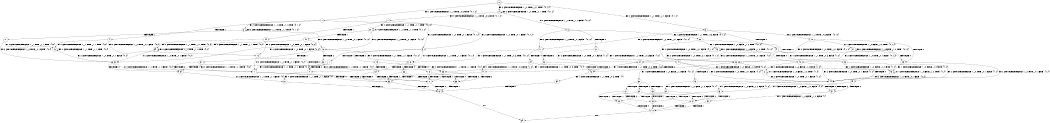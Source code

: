 digraph BCG {
size = "7, 10.5";
center = TRUE;
node [shape = circle];
0 [peripheries = 2];
0 -> 1 [label = "EX !1 !ATOMIC_EXCH_BRANCH (1, +1, TRUE, +0, 3, TRUE) !{0, 1, 2}"];
0 -> 2 [label = "EX !2 !ATOMIC_EXCH_BRANCH (1, +0, TRUE, +0, 1, TRUE) !{0, 1, 2}"];
0 -> 3 [label = "EX !0 !ATOMIC_EXCH_BRANCH (1, +1, TRUE, +1, 1, FALSE) !{0, 1, 2}"];
1 -> 4 [label = "TERMINATE !1"];
1 -> 5 [label = "EX !2 !ATOMIC_EXCH_BRANCH (1, +0, TRUE, +0, 1, FALSE) !{0, 1, 2}"];
1 -> 6 [label = "EX !0 !ATOMIC_EXCH_BRANCH (1, +1, TRUE, +1, 1, TRUE) !{0, 1, 2}"];
2 -> 7 [label = "EX !1 !ATOMIC_EXCH_BRANCH (1, +1, TRUE, +0, 3, TRUE) !{0, 1, 2}"];
2 -> 8 [label = "EX !0 !ATOMIC_EXCH_BRANCH (1, +1, TRUE, +1, 1, FALSE) !{0, 1, 2}"];
2 -> 2 [label = "EX !2 !ATOMIC_EXCH_BRANCH (1, +0, TRUE, +0, 1, TRUE) !{0, 1, 2}"];
3 -> 9 [label = "TERMINATE !0"];
3 -> 10 [label = "EX !1 !ATOMIC_EXCH_BRANCH (1, +1, TRUE, +0, 3, FALSE) !{0, 1, 2}"];
3 -> 11 [label = "EX !2 !ATOMIC_EXCH_BRANCH (1, +0, TRUE, +0, 1, FALSE) !{0, 1, 2}"];
4 -> 12 [label = "EX !2 !ATOMIC_EXCH_BRANCH (1, +0, TRUE, +0, 1, FALSE) !{0, 2}"];
4 -> 13 [label = "EX !0 !ATOMIC_EXCH_BRANCH (1, +1, TRUE, +1, 1, TRUE) !{0, 2}"];
5 -> 14 [label = "TERMINATE !1"];
5 -> 15 [label = "TERMINATE !2"];
5 -> 16 [label = "EX !0 !ATOMIC_EXCH_BRANCH (1, +1, TRUE, +1, 1, FALSE) !{0, 1, 2}"];
6 -> 17 [label = "TERMINATE !1"];
6 -> 18 [label = "EX !2 !ATOMIC_EXCH_BRANCH (1, +0, TRUE, +0, 1, FALSE) !{0, 1, 2}"];
6 -> 6 [label = "EX !0 !ATOMIC_EXCH_BRANCH (1, +1, TRUE, +1, 1, TRUE) !{0, 1, 2}"];
7 -> 19 [label = "TERMINATE !1"];
7 -> 20 [label = "EX !0 !ATOMIC_EXCH_BRANCH (1, +1, TRUE, +1, 1, TRUE) !{0, 1, 2}"];
7 -> 5 [label = "EX !2 !ATOMIC_EXCH_BRANCH (1, +0, TRUE, +0, 1, FALSE) !{0, 1, 2}"];
8 -> 21 [label = "TERMINATE !0"];
8 -> 22 [label = "EX !1 !ATOMIC_EXCH_BRANCH (1, +1, TRUE, +0, 3, FALSE) !{0, 1, 2}"];
8 -> 11 [label = "EX !2 !ATOMIC_EXCH_BRANCH (1, +0, TRUE, +0, 1, FALSE) !{0, 1, 2}"];
9 -> 23 [label = "EX !1 !ATOMIC_EXCH_BRANCH (1, +1, TRUE, +0, 3, FALSE) !{1, 2}"];
9 -> 24 [label = "EX !2 !ATOMIC_EXCH_BRANCH (1, +0, TRUE, +0, 1, FALSE) !{1, 2}"];
10 -> 25 [label = "TERMINATE !0"];
10 -> 26 [label = "EX !2 !ATOMIC_EXCH_BRANCH (1, +0, TRUE, +0, 1, FALSE) !{0, 1, 2}"];
10 -> 27 [label = "EX !1 !ATOMIC_EXCH_BRANCH (1, +0, FALSE, +1, 2, TRUE) !{0, 1, 2}"];
11 -> 28 [label = "TERMINATE !2"];
11 -> 29 [label = "TERMINATE !0"];
11 -> 16 [label = "EX !1 !ATOMIC_EXCH_BRANCH (1, +1, TRUE, +0, 3, TRUE) !{0, 1, 2}"];
12 -> 30 [label = "TERMINATE !2"];
12 -> 31 [label = "EX !0 !ATOMIC_EXCH_BRANCH (1, +1, TRUE, +1, 1, FALSE) !{0, 2}"];
13 -> 32 [label = "EX !2 !ATOMIC_EXCH_BRANCH (1, +0, TRUE, +0, 1, FALSE) !{0, 2}"];
13 -> 13 [label = "EX !0 !ATOMIC_EXCH_BRANCH (1, +1, TRUE, +1, 1, TRUE) !{0, 2}"];
14 -> 30 [label = "TERMINATE !2"];
14 -> 31 [label = "EX !0 !ATOMIC_EXCH_BRANCH (1, +1, TRUE, +1, 1, FALSE) !{0, 2}"];
15 -> 30 [label = "TERMINATE !1"];
15 -> 33 [label = "EX !0 !ATOMIC_EXCH_BRANCH (1, +1, TRUE, +1, 1, FALSE) !{0, 1}"];
16 -> 34 [label = "TERMINATE !1"];
16 -> 35 [label = "TERMINATE !2"];
16 -> 36 [label = "TERMINATE !0"];
17 -> 32 [label = "EX !2 !ATOMIC_EXCH_BRANCH (1, +0, TRUE, +0, 1, FALSE) !{0, 2}"];
17 -> 13 [label = "EX !0 !ATOMIC_EXCH_BRANCH (1, +1, TRUE, +1, 1, TRUE) !{0, 2}"];
18 -> 37 [label = "TERMINATE !1"];
18 -> 38 [label = "TERMINATE !2"];
18 -> 16 [label = "EX !0 !ATOMIC_EXCH_BRANCH (1, +1, TRUE, +1, 1, FALSE) !{0, 1, 2}"];
19 -> 39 [label = "EX !0 !ATOMIC_EXCH_BRANCH (1, +1, TRUE, +1, 1, TRUE) !{0, 2}"];
19 -> 12 [label = "EX !2 !ATOMIC_EXCH_BRANCH (1, +0, TRUE, +0, 1, FALSE) !{0, 2}"];
20 -> 40 [label = "TERMINATE !1"];
20 -> 18 [label = "EX !2 !ATOMIC_EXCH_BRANCH (1, +0, TRUE, +0, 1, FALSE) !{0, 1, 2}"];
20 -> 20 [label = "EX !0 !ATOMIC_EXCH_BRANCH (1, +1, TRUE, +1, 1, TRUE) !{0, 1, 2}"];
21 -> 41 [label = "EX !1 !ATOMIC_EXCH_BRANCH (1, +1, TRUE, +0, 3, FALSE) !{1, 2}"];
21 -> 24 [label = "EX !2 !ATOMIC_EXCH_BRANCH (1, +0, TRUE, +0, 1, FALSE) !{1, 2}"];
22 -> 42 [label = "TERMINATE !0"];
22 -> 26 [label = "EX !2 !ATOMIC_EXCH_BRANCH (1, +0, TRUE, +0, 1, FALSE) !{0, 1, 2}"];
22 -> 43 [label = "EX !1 !ATOMIC_EXCH_BRANCH (1, +0, FALSE, +1, 2, TRUE) !{0, 1, 2}"];
23 -> 44 [label = "EX !2 !ATOMIC_EXCH_BRANCH (1, +0, TRUE, +0, 1, FALSE) !{1, 2}"];
23 -> 45 [label = "EX !1 !ATOMIC_EXCH_BRANCH (1, +0, FALSE, +1, 2, TRUE) !{1, 2}"];
24 -> 46 [label = "TERMINATE !2"];
24 -> 47 [label = "EX !1 !ATOMIC_EXCH_BRANCH (1, +1, TRUE, +0, 3, TRUE) !{1, 2}"];
25 -> 44 [label = "EX !2 !ATOMIC_EXCH_BRANCH (1, +0, TRUE, +0, 1, FALSE) !{1, 2}"];
25 -> 45 [label = "EX !1 !ATOMIC_EXCH_BRANCH (1, +0, FALSE, +1, 2, TRUE) !{1, 2}"];
26 -> 48 [label = "TERMINATE !2"];
26 -> 49 [label = "TERMINATE !0"];
26 -> 50 [label = "EX !1 !ATOMIC_EXCH_BRANCH (1, +0, FALSE, +1, 2, FALSE) !{0, 1, 2}"];
27 -> 25 [label = "TERMINATE !0"];
27 -> 26 [label = "EX !2 !ATOMIC_EXCH_BRANCH (1, +0, TRUE, +0, 1, FALSE) !{0, 1, 2}"];
27 -> 27 [label = "EX !1 !ATOMIC_EXCH_BRANCH (1, +0, FALSE, +1, 2, TRUE) !{0, 1, 2}"];
28 -> 46 [label = "TERMINATE !0"];
28 -> 33 [label = "EX !1 !ATOMIC_EXCH_BRANCH (1, +1, TRUE, +0, 3, TRUE) !{0, 1}"];
29 -> 46 [label = "TERMINATE !2"];
29 -> 47 [label = "EX !1 !ATOMIC_EXCH_BRANCH (1, +1, TRUE, +0, 3, TRUE) !{1, 2}"];
30 -> 51 [label = "EX !0 !ATOMIC_EXCH_BRANCH (1, +1, TRUE, +1, 1, FALSE) !{0}"];
31 -> 52 [label = "TERMINATE !2"];
31 -> 53 [label = "TERMINATE !0"];
32 -> 54 [label = "TERMINATE !2"];
32 -> 31 [label = "EX !0 !ATOMIC_EXCH_BRANCH (1, +1, TRUE, +1, 1, FALSE) !{0, 2}"];
33 -> 52 [label = "TERMINATE !1"];
33 -> 55 [label = "TERMINATE !0"];
34 -> 52 [label = "TERMINATE !2"];
34 -> 53 [label = "TERMINATE !0"];
35 -> 52 [label = "TERMINATE !1"];
35 -> 55 [label = "TERMINATE !0"];
36 -> 53 [label = "TERMINATE !1"];
36 -> 55 [label = "TERMINATE !2"];
37 -> 54 [label = "TERMINATE !2"];
37 -> 31 [label = "EX !0 !ATOMIC_EXCH_BRANCH (1, +1, TRUE, +1, 1, FALSE) !{0, 2}"];
38 -> 54 [label = "TERMINATE !1"];
38 -> 33 [label = "EX !0 !ATOMIC_EXCH_BRANCH (1, +1, TRUE, +1, 1, FALSE) !{0, 1}"];
39 -> 32 [label = "EX !2 !ATOMIC_EXCH_BRANCH (1, +0, TRUE, +0, 1, FALSE) !{0, 2}"];
39 -> 39 [label = "EX !0 !ATOMIC_EXCH_BRANCH (1, +1, TRUE, +1, 1, TRUE) !{0, 2}"];
40 -> 32 [label = "EX !2 !ATOMIC_EXCH_BRANCH (1, +0, TRUE, +0, 1, FALSE) !{0, 2}"];
40 -> 39 [label = "EX !0 !ATOMIC_EXCH_BRANCH (1, +1, TRUE, +1, 1, TRUE) !{0, 2}"];
41 -> 44 [label = "EX !2 !ATOMIC_EXCH_BRANCH (1, +0, TRUE, +0, 1, FALSE) !{1, 2}"];
41 -> 56 [label = "EX !1 !ATOMIC_EXCH_BRANCH (1, +0, FALSE, +1, 2, TRUE) !{1, 2}"];
42 -> 44 [label = "EX !2 !ATOMIC_EXCH_BRANCH (1, +0, TRUE, +0, 1, FALSE) !{1, 2}"];
42 -> 56 [label = "EX !1 !ATOMIC_EXCH_BRANCH (1, +0, FALSE, +1, 2, TRUE) !{1, 2}"];
43 -> 42 [label = "TERMINATE !0"];
43 -> 26 [label = "EX !2 !ATOMIC_EXCH_BRANCH (1, +0, TRUE, +0, 1, FALSE) !{0, 1, 2}"];
43 -> 43 [label = "EX !1 !ATOMIC_EXCH_BRANCH (1, +0, FALSE, +1, 2, TRUE) !{0, 1, 2}"];
44 -> 57 [label = "TERMINATE !2"];
44 -> 58 [label = "EX !1 !ATOMIC_EXCH_BRANCH (1, +0, FALSE, +1, 2, FALSE) !{1, 2}"];
45 -> 44 [label = "EX !2 !ATOMIC_EXCH_BRANCH (1, +0, TRUE, +0, 1, FALSE) !{1, 2}"];
45 -> 45 [label = "EX !1 !ATOMIC_EXCH_BRANCH (1, +0, FALSE, +1, 2, TRUE) !{1, 2}"];
46 -> 59 [label = "EX !1 !ATOMIC_EXCH_BRANCH (1, +1, TRUE, +0, 3, TRUE) !{1}"];
47 -> 53 [label = "TERMINATE !1"];
47 -> 55 [label = "TERMINATE !2"];
48 -> 57 [label = "TERMINATE !0"];
48 -> 60 [label = "EX !1 !ATOMIC_EXCH_BRANCH (1, +0, FALSE, +1, 2, FALSE) !{0, 1}"];
49 -> 57 [label = "TERMINATE !2"];
49 -> 58 [label = "EX !1 !ATOMIC_EXCH_BRANCH (1, +0, FALSE, +1, 2, FALSE) !{1, 2}"];
50 -> 61 [label = "TERMINATE !1"];
50 -> 62 [label = "TERMINATE !2"];
50 -> 63 [label = "TERMINATE !0"];
51 -> 64 [label = "TERMINATE !0"];
52 -> 64 [label = "TERMINATE !0"];
53 -> 64 [label = "TERMINATE !2"];
54 -> 51 [label = "EX !0 !ATOMIC_EXCH_BRANCH (1, +1, TRUE, +1, 1, FALSE) !{0}"];
55 -> 64 [label = "TERMINATE !1"];
56 -> 44 [label = "EX !2 !ATOMIC_EXCH_BRANCH (1, +0, TRUE, +0, 1, FALSE) !{1, 2}"];
56 -> 56 [label = "EX !1 !ATOMIC_EXCH_BRANCH (1, +0, FALSE, +1, 2, TRUE) !{1, 2}"];
57 -> 65 [label = "EX !1 !ATOMIC_EXCH_BRANCH (1, +0, FALSE, +1, 2, FALSE) !{1}"];
58 -> 66 [label = "TERMINATE !1"];
58 -> 67 [label = "TERMINATE !2"];
59 -> 64 [label = "TERMINATE !1"];
60 -> 68 [label = "TERMINATE !1"];
60 -> 67 [label = "TERMINATE !0"];
61 -> 68 [label = "TERMINATE !2"];
61 -> 66 [label = "TERMINATE !0"];
62 -> 68 [label = "TERMINATE !1"];
62 -> 67 [label = "TERMINATE !0"];
63 -> 66 [label = "TERMINATE !1"];
63 -> 67 [label = "TERMINATE !2"];
64 -> 69 [label = "exit"];
65 -> 70 [label = "TERMINATE !1"];
66 -> 70 [label = "TERMINATE !2"];
67 -> 70 [label = "TERMINATE !1"];
68 -> 70 [label = "TERMINATE !0"];
70 -> 69 [label = "exit"];
}
